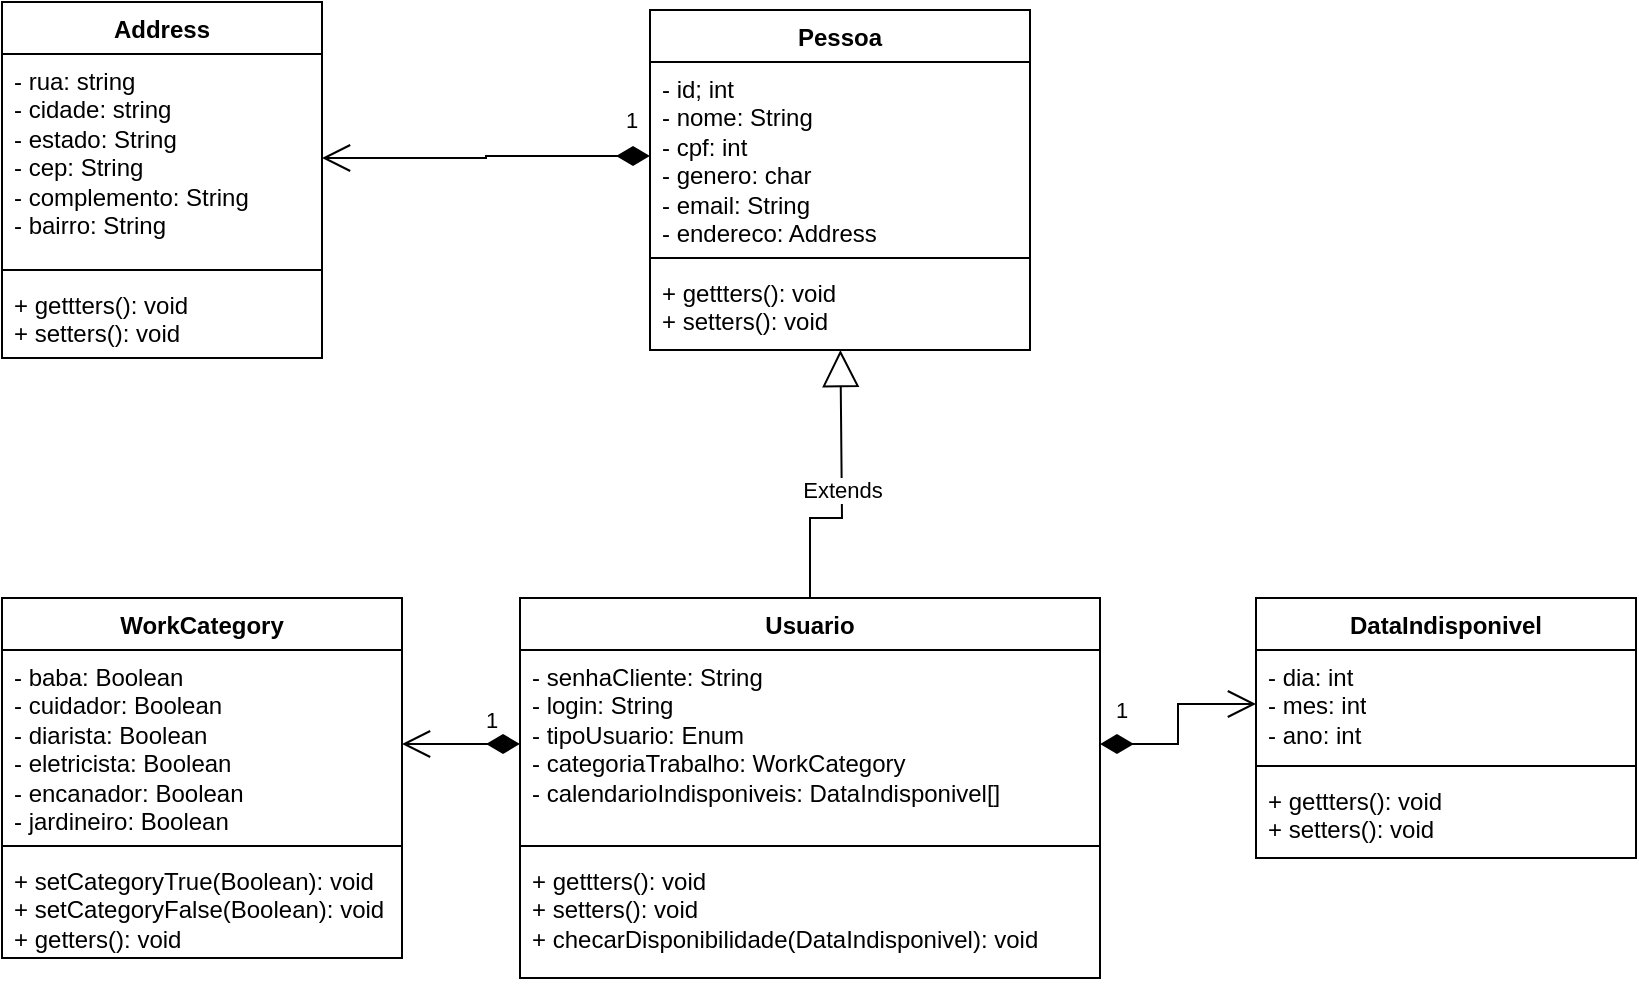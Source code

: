 <mxfile version="21.7.2" type="device">
  <diagram name="Página-1" id="jrKSCcWgLbdLEbb4z7DG">
    <mxGraphModel dx="1452" dy="576" grid="1" gridSize="10" guides="1" tooltips="1" connect="1" arrows="1" fold="1" page="1" pageScale="1" pageWidth="827" pageHeight="1169" math="0" shadow="0">
      <root>
        <mxCell id="0" />
        <mxCell id="1" parent="0" />
        <mxCell id="jpUZCmn7Xcnb3INqeB4z-1" value="Pessoa" style="swimlane;fontStyle=1;align=center;verticalAlign=top;childLayout=stackLayout;horizontal=1;startSize=26;horizontalStack=0;resizeParent=1;resizeParentMax=0;resizeLast=0;collapsible=1;marginBottom=0;whiteSpace=wrap;html=1;" parent="1" vertex="1">
          <mxGeometry x="334" y="16" width="190" height="170" as="geometry" />
        </mxCell>
        <mxCell id="jpUZCmn7Xcnb3INqeB4z-2" value="- id; int&lt;br&gt;- nome: String&lt;br&gt;- cpf: int&lt;br&gt;- genero: char&lt;br&gt;- email: String&lt;br&gt;- endereco: Address&lt;br&gt;-&amp;nbsp;" style="text;strokeColor=none;fillColor=none;align=left;verticalAlign=top;spacingLeft=4;spacingRight=4;overflow=hidden;rotatable=0;points=[[0,0.5],[1,0.5]];portConstraint=eastwest;whiteSpace=wrap;html=1;" parent="jpUZCmn7Xcnb3INqeB4z-1" vertex="1">
          <mxGeometry y="26" width="190" height="94" as="geometry" />
        </mxCell>
        <mxCell id="jpUZCmn7Xcnb3INqeB4z-3" value="" style="line;strokeWidth=1;fillColor=none;align=left;verticalAlign=middle;spacingTop=-1;spacingLeft=3;spacingRight=3;rotatable=0;labelPosition=right;points=[];portConstraint=eastwest;strokeColor=inherit;" parent="jpUZCmn7Xcnb3INqeB4z-1" vertex="1">
          <mxGeometry y="120" width="190" height="8" as="geometry" />
        </mxCell>
        <mxCell id="jpUZCmn7Xcnb3INqeB4z-4" value="+ gettters(): void&lt;br style=&quot;border-color: var(--border-color);&quot;&gt;+ setters(): void" style="text;strokeColor=none;fillColor=none;align=left;verticalAlign=top;spacingLeft=4;spacingRight=4;overflow=hidden;rotatable=0;points=[[0,0.5],[1,0.5]];portConstraint=eastwest;whiteSpace=wrap;html=1;" parent="jpUZCmn7Xcnb3INqeB4z-1" vertex="1">
          <mxGeometry y="128" width="190" height="42" as="geometry" />
        </mxCell>
        <mxCell id="jpUZCmn7Xcnb3INqeB4z-5" value="Address" style="swimlane;fontStyle=1;align=center;verticalAlign=top;childLayout=stackLayout;horizontal=1;startSize=26;horizontalStack=0;resizeParent=1;resizeParentMax=0;resizeLast=0;collapsible=1;marginBottom=0;whiteSpace=wrap;html=1;" parent="1" vertex="1">
          <mxGeometry x="10" y="12" width="160" height="178" as="geometry" />
        </mxCell>
        <mxCell id="jpUZCmn7Xcnb3INqeB4z-6" value="- rua: string&lt;br&gt;- cidade: string&lt;br&gt;- estado: String&lt;br&gt;- cep: String&lt;br&gt;- complemento: String&lt;br&gt;- bairro: String" style="text;strokeColor=none;fillColor=none;align=left;verticalAlign=top;spacingLeft=4;spacingRight=4;overflow=hidden;rotatable=0;points=[[0,0.5],[1,0.5]];portConstraint=eastwest;whiteSpace=wrap;html=1;" parent="jpUZCmn7Xcnb3INqeB4z-5" vertex="1">
          <mxGeometry y="26" width="160" height="104" as="geometry" />
        </mxCell>
        <mxCell id="jpUZCmn7Xcnb3INqeB4z-7" value="" style="line;strokeWidth=1;fillColor=none;align=left;verticalAlign=middle;spacingTop=-1;spacingLeft=3;spacingRight=3;rotatable=0;labelPosition=right;points=[];portConstraint=eastwest;strokeColor=inherit;" parent="jpUZCmn7Xcnb3INqeB4z-5" vertex="1">
          <mxGeometry y="130" width="160" height="8" as="geometry" />
        </mxCell>
        <mxCell id="jpUZCmn7Xcnb3INqeB4z-8" value="+ gettters(): void&lt;br&gt;+ setters(): void" style="text;strokeColor=none;fillColor=none;align=left;verticalAlign=top;spacingLeft=4;spacingRight=4;overflow=hidden;rotatable=0;points=[[0,0.5],[1,0.5]];portConstraint=eastwest;whiteSpace=wrap;html=1;" parent="jpUZCmn7Xcnb3INqeB4z-5" vertex="1">
          <mxGeometry y="138" width="160" height="40" as="geometry" />
        </mxCell>
        <mxCell id="jpUZCmn7Xcnb3INqeB4z-19" value="WorkCategory" style="swimlane;fontStyle=1;align=center;verticalAlign=top;childLayout=stackLayout;horizontal=1;startSize=26;horizontalStack=0;resizeParent=1;resizeParentMax=0;resizeLast=0;collapsible=1;marginBottom=0;whiteSpace=wrap;html=1;" parent="1" vertex="1">
          <mxGeometry x="10" y="310" width="200" height="180" as="geometry" />
        </mxCell>
        <mxCell id="jpUZCmn7Xcnb3INqeB4z-20" value="- baba: Boolean&lt;br&gt;- cuidador: Boolean&lt;br&gt;- diarista: Boolean&lt;br&gt;- eletricista: Boolean&lt;br&gt;- encanador: Boolean&lt;br&gt;- jardineiro: Boolean" style="text;strokeColor=none;fillColor=none;align=left;verticalAlign=top;spacingLeft=4;spacingRight=4;overflow=hidden;rotatable=0;points=[[0,0.5],[1,0.5]];portConstraint=eastwest;whiteSpace=wrap;html=1;" parent="jpUZCmn7Xcnb3INqeB4z-19" vertex="1">
          <mxGeometry y="26" width="200" height="94" as="geometry" />
        </mxCell>
        <mxCell id="jpUZCmn7Xcnb3INqeB4z-21" value="" style="line;strokeWidth=1;fillColor=none;align=left;verticalAlign=middle;spacingTop=-1;spacingLeft=3;spacingRight=3;rotatable=0;labelPosition=right;points=[];portConstraint=eastwest;strokeColor=inherit;" parent="jpUZCmn7Xcnb3INqeB4z-19" vertex="1">
          <mxGeometry y="120" width="200" height="8" as="geometry" />
        </mxCell>
        <mxCell id="jpUZCmn7Xcnb3INqeB4z-22" value="+ setCategoryTrue(Boolean): void&lt;br&gt;+ setCategoryFalse(Boolean): void&lt;br&gt;+ getters(): void" style="text;strokeColor=none;fillColor=none;align=left;verticalAlign=top;spacingLeft=4;spacingRight=4;overflow=hidden;rotatable=0;points=[[0,0.5],[1,0.5]];portConstraint=eastwest;whiteSpace=wrap;html=1;" parent="jpUZCmn7Xcnb3INqeB4z-19" vertex="1">
          <mxGeometry y="128" width="200" height="52" as="geometry" />
        </mxCell>
        <mxCell id="dsF46sD1tOcKWQvDHt98-1" value="Extends" style="endArrow=block;endSize=16;endFill=0;html=1;rounded=0;exitX=0.5;exitY=0;exitDx=0;exitDy=0;" parent="1" source="CXFQnece0oSJrcPvBEaJ-2" edge="1" target="jpUZCmn7Xcnb3INqeB4z-4">
          <mxGeometry width="160" relative="1" as="geometry">
            <mxPoint x="200" y="420" as="sourcePoint" />
            <mxPoint x="360" y="350" as="targetPoint" />
            <Array as="points">
              <mxPoint x="414" y="270" />
              <mxPoint x="430" y="270" />
            </Array>
          </mxGeometry>
        </mxCell>
        <mxCell id="CXFQnece0oSJrcPvBEaJ-2" value="Usuario" style="swimlane;fontStyle=1;align=center;verticalAlign=top;childLayout=stackLayout;horizontal=1;startSize=26;horizontalStack=0;resizeParent=1;resizeParentMax=0;resizeLast=0;collapsible=1;marginBottom=0;whiteSpace=wrap;html=1;" parent="1" vertex="1">
          <mxGeometry x="269" y="310" width="290" height="190" as="geometry" />
        </mxCell>
        <mxCell id="CXFQnece0oSJrcPvBEaJ-3" value="- senhaCliente: String&lt;br style=&quot;border-color: var(--border-color);&quot;&gt;- login: String&lt;br style=&quot;border-color: var(--border-color);&quot;&gt;- tipoUsuario: Enum&lt;br style=&quot;border-color: var(--border-color);&quot;&gt;- categoriaTrabalho: WorkCategory&lt;br&gt;- calendarioIndisponiveis: DataIndisponivel[]" style="text;strokeColor=none;fillColor=none;align=left;verticalAlign=top;spacingLeft=4;spacingRight=4;overflow=hidden;rotatable=0;points=[[0,0.5],[1,0.5]];portConstraint=eastwest;whiteSpace=wrap;html=1;" parent="CXFQnece0oSJrcPvBEaJ-2" vertex="1">
          <mxGeometry y="26" width="290" height="94" as="geometry" />
        </mxCell>
        <mxCell id="CXFQnece0oSJrcPvBEaJ-4" value="" style="line;strokeWidth=1;fillColor=none;align=left;verticalAlign=middle;spacingTop=-1;spacingLeft=3;spacingRight=3;rotatable=0;labelPosition=right;points=[];portConstraint=eastwest;strokeColor=inherit;" parent="CXFQnece0oSJrcPvBEaJ-2" vertex="1">
          <mxGeometry y="120" width="290" height="8" as="geometry" />
        </mxCell>
        <mxCell id="CXFQnece0oSJrcPvBEaJ-5" value="+ gettters(): void&lt;br style=&quot;border-color: var(--border-color);&quot;&gt;+ setters(): void&lt;br&gt;+ checarDisponibilidade(DataIndisponivel): void" style="text;strokeColor=none;fillColor=none;align=left;verticalAlign=top;spacingLeft=4;spacingRight=4;overflow=hidden;rotatable=0;points=[[0,0.5],[1,0.5]];portConstraint=eastwest;whiteSpace=wrap;html=1;" parent="CXFQnece0oSJrcPvBEaJ-2" vertex="1">
          <mxGeometry y="128" width="290" height="62" as="geometry" />
        </mxCell>
        <mxCell id="duy5vFq373Kv4spdXICC-17" style="edgeStyle=orthogonalEdgeStyle;rounded=0;orthogonalLoop=1;jettySize=auto;html=1;exitX=1;exitY=0.5;exitDx=0;exitDy=0;" edge="1" parent="CXFQnece0oSJrcPvBEaJ-2" source="CXFQnece0oSJrcPvBEaJ-5" target="CXFQnece0oSJrcPvBEaJ-5">
          <mxGeometry relative="1" as="geometry" />
        </mxCell>
        <mxCell id="duy5vFq373Kv4spdXICC-1" value="1" style="endArrow=open;html=1;endSize=12;startArrow=diamondThin;startSize=14;startFill=1;edgeStyle=orthogonalEdgeStyle;align=left;verticalAlign=bottom;rounded=0;exitX=0;exitY=0.5;exitDx=0;exitDy=0;entryX=1;entryY=0.5;entryDx=0;entryDy=0;" edge="1" parent="1" source="jpUZCmn7Xcnb3INqeB4z-2" target="jpUZCmn7Xcnb3INqeB4z-6">
          <mxGeometry x="-0.83" y="-9" relative="1" as="geometry">
            <mxPoint x="350" y="220" as="sourcePoint" />
            <mxPoint x="510" y="220" as="targetPoint" />
            <mxPoint as="offset" />
          </mxGeometry>
        </mxCell>
        <mxCell id="duy5vFq373Kv4spdXICC-2" value="1" style="endArrow=open;html=1;endSize=12;startArrow=diamondThin;startSize=14;startFill=1;edgeStyle=orthogonalEdgeStyle;align=left;verticalAlign=bottom;rounded=0;exitX=0;exitY=0.5;exitDx=0;exitDy=0;entryX=1;entryY=0.5;entryDx=0;entryDy=0;" edge="1" parent="1" source="CXFQnece0oSJrcPvBEaJ-3" target="jpUZCmn7Xcnb3INqeB4z-20">
          <mxGeometry x="-0.356" y="-3" relative="1" as="geometry">
            <mxPoint x="170" y="260" as="sourcePoint" />
            <mxPoint x="330" y="260" as="targetPoint" />
            <mxPoint as="offset" />
          </mxGeometry>
        </mxCell>
        <mxCell id="duy5vFq373Kv4spdXICC-6" value="DataIndisponivel" style="swimlane;fontStyle=1;align=center;verticalAlign=top;childLayout=stackLayout;horizontal=1;startSize=26;horizontalStack=0;resizeParent=1;resizeParentMax=0;resizeLast=0;collapsible=1;marginBottom=0;whiteSpace=wrap;html=1;" vertex="1" parent="1">
          <mxGeometry x="637" y="310" width="190" height="130" as="geometry" />
        </mxCell>
        <mxCell id="duy5vFq373Kv4spdXICC-7" value="- dia: int&lt;br&gt;- mes: int&lt;br&gt;- ano: int" style="text;strokeColor=none;fillColor=none;align=left;verticalAlign=top;spacingLeft=4;spacingRight=4;overflow=hidden;rotatable=0;points=[[0,0.5],[1,0.5]];portConstraint=eastwest;whiteSpace=wrap;html=1;" vertex="1" parent="duy5vFq373Kv4spdXICC-6">
          <mxGeometry y="26" width="190" height="54" as="geometry" />
        </mxCell>
        <mxCell id="duy5vFq373Kv4spdXICC-8" value="" style="line;strokeWidth=1;fillColor=none;align=left;verticalAlign=middle;spacingTop=-1;spacingLeft=3;spacingRight=3;rotatable=0;labelPosition=right;points=[];portConstraint=eastwest;strokeColor=inherit;" vertex="1" parent="duy5vFq373Kv4spdXICC-6">
          <mxGeometry y="80" width="190" height="8" as="geometry" />
        </mxCell>
        <mxCell id="duy5vFq373Kv4spdXICC-9" value="+ gettters(): void&lt;br style=&quot;border-color: var(--border-color);&quot;&gt;+ setters(): void" style="text;strokeColor=none;fillColor=none;align=left;verticalAlign=top;spacingLeft=4;spacingRight=4;overflow=hidden;rotatable=0;points=[[0,0.5],[1,0.5]];portConstraint=eastwest;whiteSpace=wrap;html=1;" vertex="1" parent="duy5vFq373Kv4spdXICC-6">
          <mxGeometry y="88" width="190" height="42" as="geometry" />
        </mxCell>
        <mxCell id="duy5vFq373Kv4spdXICC-14" value="1" style="endArrow=open;html=1;endSize=12;startArrow=diamondThin;startSize=14;startFill=1;edgeStyle=orthogonalEdgeStyle;align=left;verticalAlign=bottom;rounded=0;exitX=1;exitY=0.5;exitDx=0;exitDy=0;entryX=0;entryY=0.5;entryDx=0;entryDy=0;" edge="1" parent="1" source="CXFQnece0oSJrcPvBEaJ-3" target="duy5vFq373Kv4spdXICC-7">
          <mxGeometry x="-0.892" y="8" relative="1" as="geometry">
            <mxPoint x="614" y="278" as="sourcePoint" />
            <mxPoint x="490" y="283" as="targetPoint" />
            <mxPoint as="offset" />
          </mxGeometry>
        </mxCell>
      </root>
    </mxGraphModel>
  </diagram>
</mxfile>
